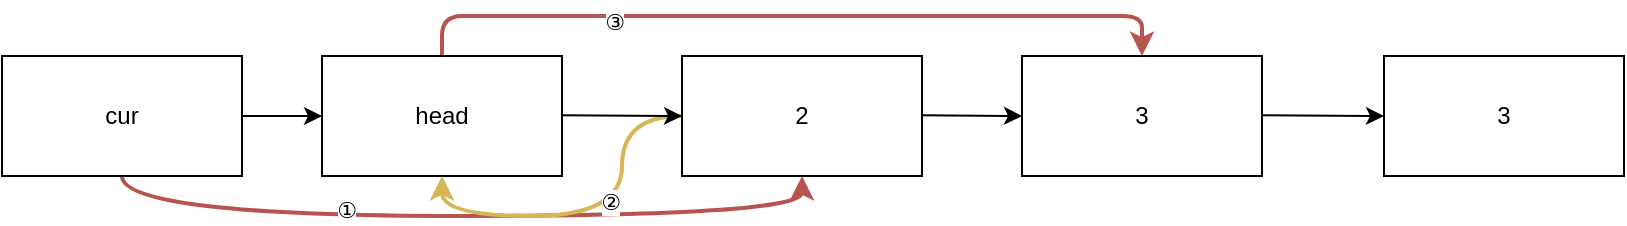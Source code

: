 <mxfile version="24.5.4" type="github">
  <diagram name="第 1 页" id="KX7cDK9Xgs6qOpK5y4_L">
    <mxGraphModel dx="875" dy="442" grid="1" gridSize="10" guides="1" tooltips="1" connect="1" arrows="1" fold="1" page="1" pageScale="1" pageWidth="827" pageHeight="1169" math="0" shadow="0">
      <root>
        <mxCell id="0" />
        <mxCell id="1" parent="0" />
        <mxCell id="0xQ35MbZADBkwbIBqB0D-15" style="edgeStyle=orthogonalEdgeStyle;rounded=0;orthogonalLoop=1;jettySize=auto;html=1;exitX=0.5;exitY=1;exitDx=0;exitDy=0;entryX=0.5;entryY=1;entryDx=0;entryDy=0;fillColor=#f8cecc;strokeColor=#b85450;curved=1;strokeWidth=2;" edge="1" parent="1" source="0xQ35MbZADBkwbIBqB0D-1" target="0xQ35MbZADBkwbIBqB0D-3">
          <mxGeometry relative="1" as="geometry" />
        </mxCell>
        <mxCell id="0xQ35MbZADBkwbIBqB0D-16" value="①" style="edgeLabel;html=1;align=center;verticalAlign=middle;resizable=0;points=[];" vertex="1" connectable="0" parent="0xQ35MbZADBkwbIBqB0D-15">
          <mxGeometry x="-0.307" y="3" relative="1" as="geometry">
            <mxPoint as="offset" />
          </mxGeometry>
        </mxCell>
        <mxCell id="0xQ35MbZADBkwbIBqB0D-1" value="cur" style="rounded=0;whiteSpace=wrap;html=1;" vertex="1" parent="1">
          <mxGeometry x="119" y="190" width="120" height="60" as="geometry" />
        </mxCell>
        <mxCell id="0xQ35MbZADBkwbIBqB0D-17" style="edgeStyle=orthogonalEdgeStyle;rounded=1;orthogonalLoop=1;jettySize=auto;html=1;exitX=0.5;exitY=0;exitDx=0;exitDy=0;entryX=0.5;entryY=0;entryDx=0;entryDy=0;curved=0;strokeWidth=2;fillColor=#f8cecc;strokeColor=#b85450;" edge="1" parent="1" source="0xQ35MbZADBkwbIBqB0D-2" target="0xQ35MbZADBkwbIBqB0D-4">
          <mxGeometry relative="1" as="geometry" />
        </mxCell>
        <mxCell id="0xQ35MbZADBkwbIBqB0D-24" value="③" style="edgeLabel;html=1;align=center;verticalAlign=middle;resizable=0;points=[];" vertex="1" connectable="0" parent="0xQ35MbZADBkwbIBqB0D-17">
          <mxGeometry x="-0.456" y="-3" relative="1" as="geometry">
            <mxPoint as="offset" />
          </mxGeometry>
        </mxCell>
        <mxCell id="0xQ35MbZADBkwbIBqB0D-2" value="head" style="rounded=0;whiteSpace=wrap;html=1;" vertex="1" parent="1">
          <mxGeometry x="279" y="190" width="120" height="60" as="geometry" />
        </mxCell>
        <mxCell id="0xQ35MbZADBkwbIBqB0D-20" style="edgeStyle=orthogonalEdgeStyle;rounded=0;orthogonalLoop=1;jettySize=auto;html=1;exitX=0;exitY=0.5;exitDx=0;exitDy=0;entryX=0.5;entryY=1;entryDx=0;entryDy=0;curved=1;strokeWidth=2;fillColor=#fff2cc;strokeColor=#d6b656;" edge="1" parent="1" source="0xQ35MbZADBkwbIBqB0D-3" target="0xQ35MbZADBkwbIBqB0D-2">
          <mxGeometry relative="1" as="geometry" />
        </mxCell>
        <mxCell id="0xQ35MbZADBkwbIBqB0D-23" value="②" style="edgeLabel;html=1;align=center;verticalAlign=middle;resizable=0;points=[];" vertex="1" connectable="0" parent="0xQ35MbZADBkwbIBqB0D-20">
          <mxGeometry x="-0.239" y="-6" relative="1" as="geometry">
            <mxPoint as="offset" />
          </mxGeometry>
        </mxCell>
        <mxCell id="0xQ35MbZADBkwbIBqB0D-3" value="2" style="rounded=0;whiteSpace=wrap;html=1;" vertex="1" parent="1">
          <mxGeometry x="459" y="190" width="120" height="60" as="geometry" />
        </mxCell>
        <mxCell id="0xQ35MbZADBkwbIBqB0D-4" value="3" style="rounded=0;whiteSpace=wrap;html=1;" vertex="1" parent="1">
          <mxGeometry x="629" y="190" width="120" height="60" as="geometry" />
        </mxCell>
        <mxCell id="0xQ35MbZADBkwbIBqB0D-5" value="3" style="rounded=0;whiteSpace=wrap;html=1;" vertex="1" parent="1">
          <mxGeometry x="810" y="190" width="120" height="60" as="geometry" />
        </mxCell>
        <mxCell id="0xQ35MbZADBkwbIBqB0D-9" value="" style="endArrow=classic;html=1;rounded=0;entryX=0;entryY=0.5;entryDx=0;entryDy=0;" edge="1" parent="1" source="0xQ35MbZADBkwbIBqB0D-1" target="0xQ35MbZADBkwbIBqB0D-2">
          <mxGeometry width="50" height="50" relative="1" as="geometry">
            <mxPoint x="239" y="270" as="sourcePoint" />
            <mxPoint x="270" y="220" as="targetPoint" />
          </mxGeometry>
        </mxCell>
        <mxCell id="0xQ35MbZADBkwbIBqB0D-12" value="" style="endArrow=classic;html=1;rounded=0;entryX=0;entryY=0.5;entryDx=0;entryDy=0;" edge="1" parent="1" target="0xQ35MbZADBkwbIBqB0D-3">
          <mxGeometry width="50" height="50" relative="1" as="geometry">
            <mxPoint x="399" y="219.58" as="sourcePoint" />
            <mxPoint x="439" y="219.58" as="targetPoint" />
          </mxGeometry>
        </mxCell>
        <mxCell id="0xQ35MbZADBkwbIBqB0D-13" value="" style="endArrow=classic;html=1;rounded=0;entryX=0;entryY=0.5;entryDx=0;entryDy=0;" edge="1" parent="1" target="0xQ35MbZADBkwbIBqB0D-4">
          <mxGeometry width="50" height="50" relative="1" as="geometry">
            <mxPoint x="579" y="219.58" as="sourcePoint" />
            <mxPoint x="619" y="219.58" as="targetPoint" />
          </mxGeometry>
        </mxCell>
        <mxCell id="0xQ35MbZADBkwbIBqB0D-14" value="" style="endArrow=classic;html=1;rounded=0;entryX=0;entryY=0.5;entryDx=0;entryDy=0;" edge="1" parent="1" target="0xQ35MbZADBkwbIBqB0D-5">
          <mxGeometry width="50" height="50" relative="1" as="geometry">
            <mxPoint x="749" y="219.58" as="sourcePoint" />
            <mxPoint x="789" y="219.58" as="targetPoint" />
          </mxGeometry>
        </mxCell>
      </root>
    </mxGraphModel>
  </diagram>
</mxfile>
